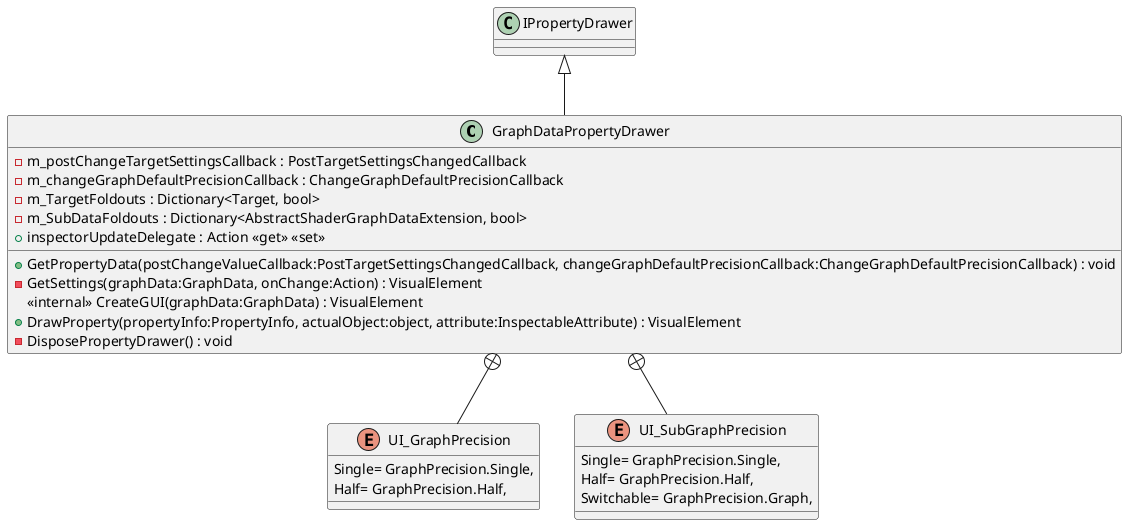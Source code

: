 @startuml
class GraphDataPropertyDrawer {
    - m_postChangeTargetSettingsCallback : PostTargetSettingsChangedCallback
    - m_changeGraphDefaultPrecisionCallback : ChangeGraphDefaultPrecisionCallback
    - m_TargetFoldouts : Dictionary<Target, bool>
    - m_SubDataFoldouts : Dictionary<AbstractShaderGraphDataExtension, bool>
    + GetPropertyData(postChangeValueCallback:PostTargetSettingsChangedCallback, changeGraphDefaultPrecisionCallback:ChangeGraphDefaultPrecisionCallback) : void
    - GetSettings(graphData:GraphData, onChange:Action) : VisualElement
    <<internal>> CreateGUI(graphData:GraphData) : VisualElement
    + inspectorUpdateDelegate : Action <<get>> <<set>>
    + DrawProperty(propertyInfo:PropertyInfo, actualObject:object, attribute:InspectableAttribute) : VisualElement
    - DisposePropertyDrawer() : void
}
enum UI_GraphPrecision {
    Single= GraphPrecision.Single,
    Half= GraphPrecision.Half,
}
enum UI_SubGraphPrecision {
    Single= GraphPrecision.Single,
    Half= GraphPrecision.Half,
    Switchable= GraphPrecision.Graph,
}
IPropertyDrawer <|-- GraphDataPropertyDrawer
GraphDataPropertyDrawer +-- UI_GraphPrecision
GraphDataPropertyDrawer +-- UI_SubGraphPrecision
@enduml
